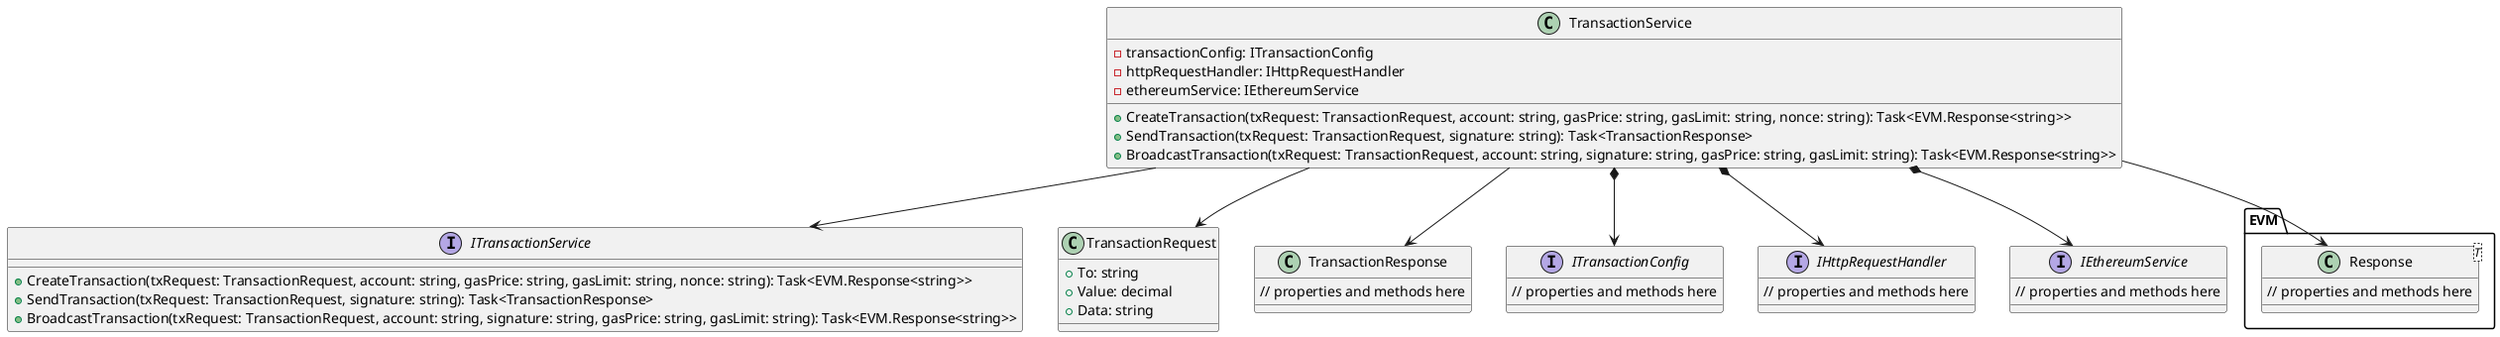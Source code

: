 @startuml

class TransactionService {
  - transactionConfig: ITransactionConfig
  - httpRequestHandler: IHttpRequestHandler
  - ethereumService: IEthereumService
  + CreateTransaction(txRequest: TransactionRequest, account: string, gasPrice: string, gasLimit: string, nonce: string): Task<EVM.Response<string>>
  + SendTransaction(txRequest: TransactionRequest, signature: string): Task<TransactionResponse>
  + BroadcastTransaction(txRequest: TransactionRequest, account: string, signature: string, gasPrice: string, gasLimit: string): Task<EVM.Response<string>>
}

interface ITransactionService {
  + CreateTransaction(txRequest: TransactionRequest, account: string, gasPrice: string, gasLimit: string, nonce: string): Task<EVM.Response<string>>
  + SendTransaction(txRequest: TransactionRequest, signature: string): Task<TransactionResponse>
  + BroadcastTransaction(txRequest: TransactionRequest, account: string, signature: string, gasPrice: string, gasLimit: string): Task<EVM.Response<string>>
}

class TransactionRequest {
  + To: string
  + Value: decimal
  + Data: string
}

class TransactionResponse {
  // properties and methods here
}

interface ITransactionConfig {
  // properties and methods here
}

interface IHttpRequestHandler {
  // properties and methods here
}

interface IEthereumService {
  // properties and methods here
}

class EVM.Response<T> {
  // properties and methods here
}

TransactionService --> ITransactionService
TransactionService *--> ITransactionConfig
TransactionService *--> IHttpRequestHandler
TransactionService *--> IEthereumService
TransactionService --> TransactionRequest
TransactionService --> TransactionResponse
TransactionService --> EVM.Response

@enduml
